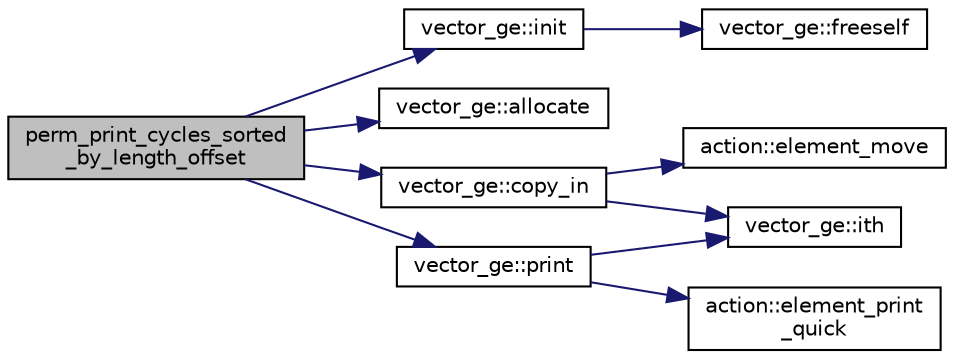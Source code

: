 digraph "perm_print_cycles_sorted_by_length_offset"
{
  edge [fontname="Helvetica",fontsize="10",labelfontname="Helvetica",labelfontsize="10"];
  node [fontname="Helvetica",fontsize="10",shape=record];
  rankdir="LR";
  Node1534 [label="perm_print_cycles_sorted\l_by_length_offset",height=0.2,width=0.4,color="black", fillcolor="grey75", style="filled", fontcolor="black"];
  Node1534 -> Node1535 [color="midnightblue",fontsize="10",style="solid",fontname="Helvetica"];
  Node1535 [label="vector_ge::init",height=0.2,width=0.4,color="black", fillcolor="white", style="filled",URL="$d4/d6e/classvector__ge.html#afe1d6befd1f1501e6be34afbaa9d30a8"];
  Node1535 -> Node1536 [color="midnightblue",fontsize="10",style="solid",fontname="Helvetica"];
  Node1536 [label="vector_ge::freeself",height=0.2,width=0.4,color="black", fillcolor="white", style="filled",URL="$d4/d6e/classvector__ge.html#aa002e4b715cc73a9b8b367d29700b452"];
  Node1534 -> Node1537 [color="midnightblue",fontsize="10",style="solid",fontname="Helvetica"];
  Node1537 [label="vector_ge::allocate",height=0.2,width=0.4,color="black", fillcolor="white", style="filled",URL="$d4/d6e/classvector__ge.html#a35b062a9201b30f0a87bf87702d243ae"];
  Node1534 -> Node1538 [color="midnightblue",fontsize="10",style="solid",fontname="Helvetica"];
  Node1538 [label="vector_ge::copy_in",height=0.2,width=0.4,color="black", fillcolor="white", style="filled",URL="$d4/d6e/classvector__ge.html#ad02ebf2d4e8bbf095685aea921999145"];
  Node1538 -> Node1539 [color="midnightblue",fontsize="10",style="solid",fontname="Helvetica"];
  Node1539 [label="vector_ge::ith",height=0.2,width=0.4,color="black", fillcolor="white", style="filled",URL="$d4/d6e/classvector__ge.html#a1ff002e8b746a9beb119d57dcd4a15ff"];
  Node1538 -> Node1540 [color="midnightblue",fontsize="10",style="solid",fontname="Helvetica"];
  Node1540 [label="action::element_move",height=0.2,width=0.4,color="black", fillcolor="white", style="filled",URL="$d2/d86/classaction.html#a550947491bbb534d3d7951f50198a874"];
  Node1534 -> Node1541 [color="midnightblue",fontsize="10",style="solid",fontname="Helvetica"];
  Node1541 [label="vector_ge::print",height=0.2,width=0.4,color="black", fillcolor="white", style="filled",URL="$d4/d6e/classvector__ge.html#a0d260cce035c20b32d7989c50670aa8a"];
  Node1541 -> Node1542 [color="midnightblue",fontsize="10",style="solid",fontname="Helvetica"];
  Node1542 [label="action::element_print\l_quick",height=0.2,width=0.4,color="black", fillcolor="white", style="filled",URL="$d2/d86/classaction.html#a4844680cf6750396f76494a28655265b"];
  Node1541 -> Node1539 [color="midnightblue",fontsize="10",style="solid",fontname="Helvetica"];
}
